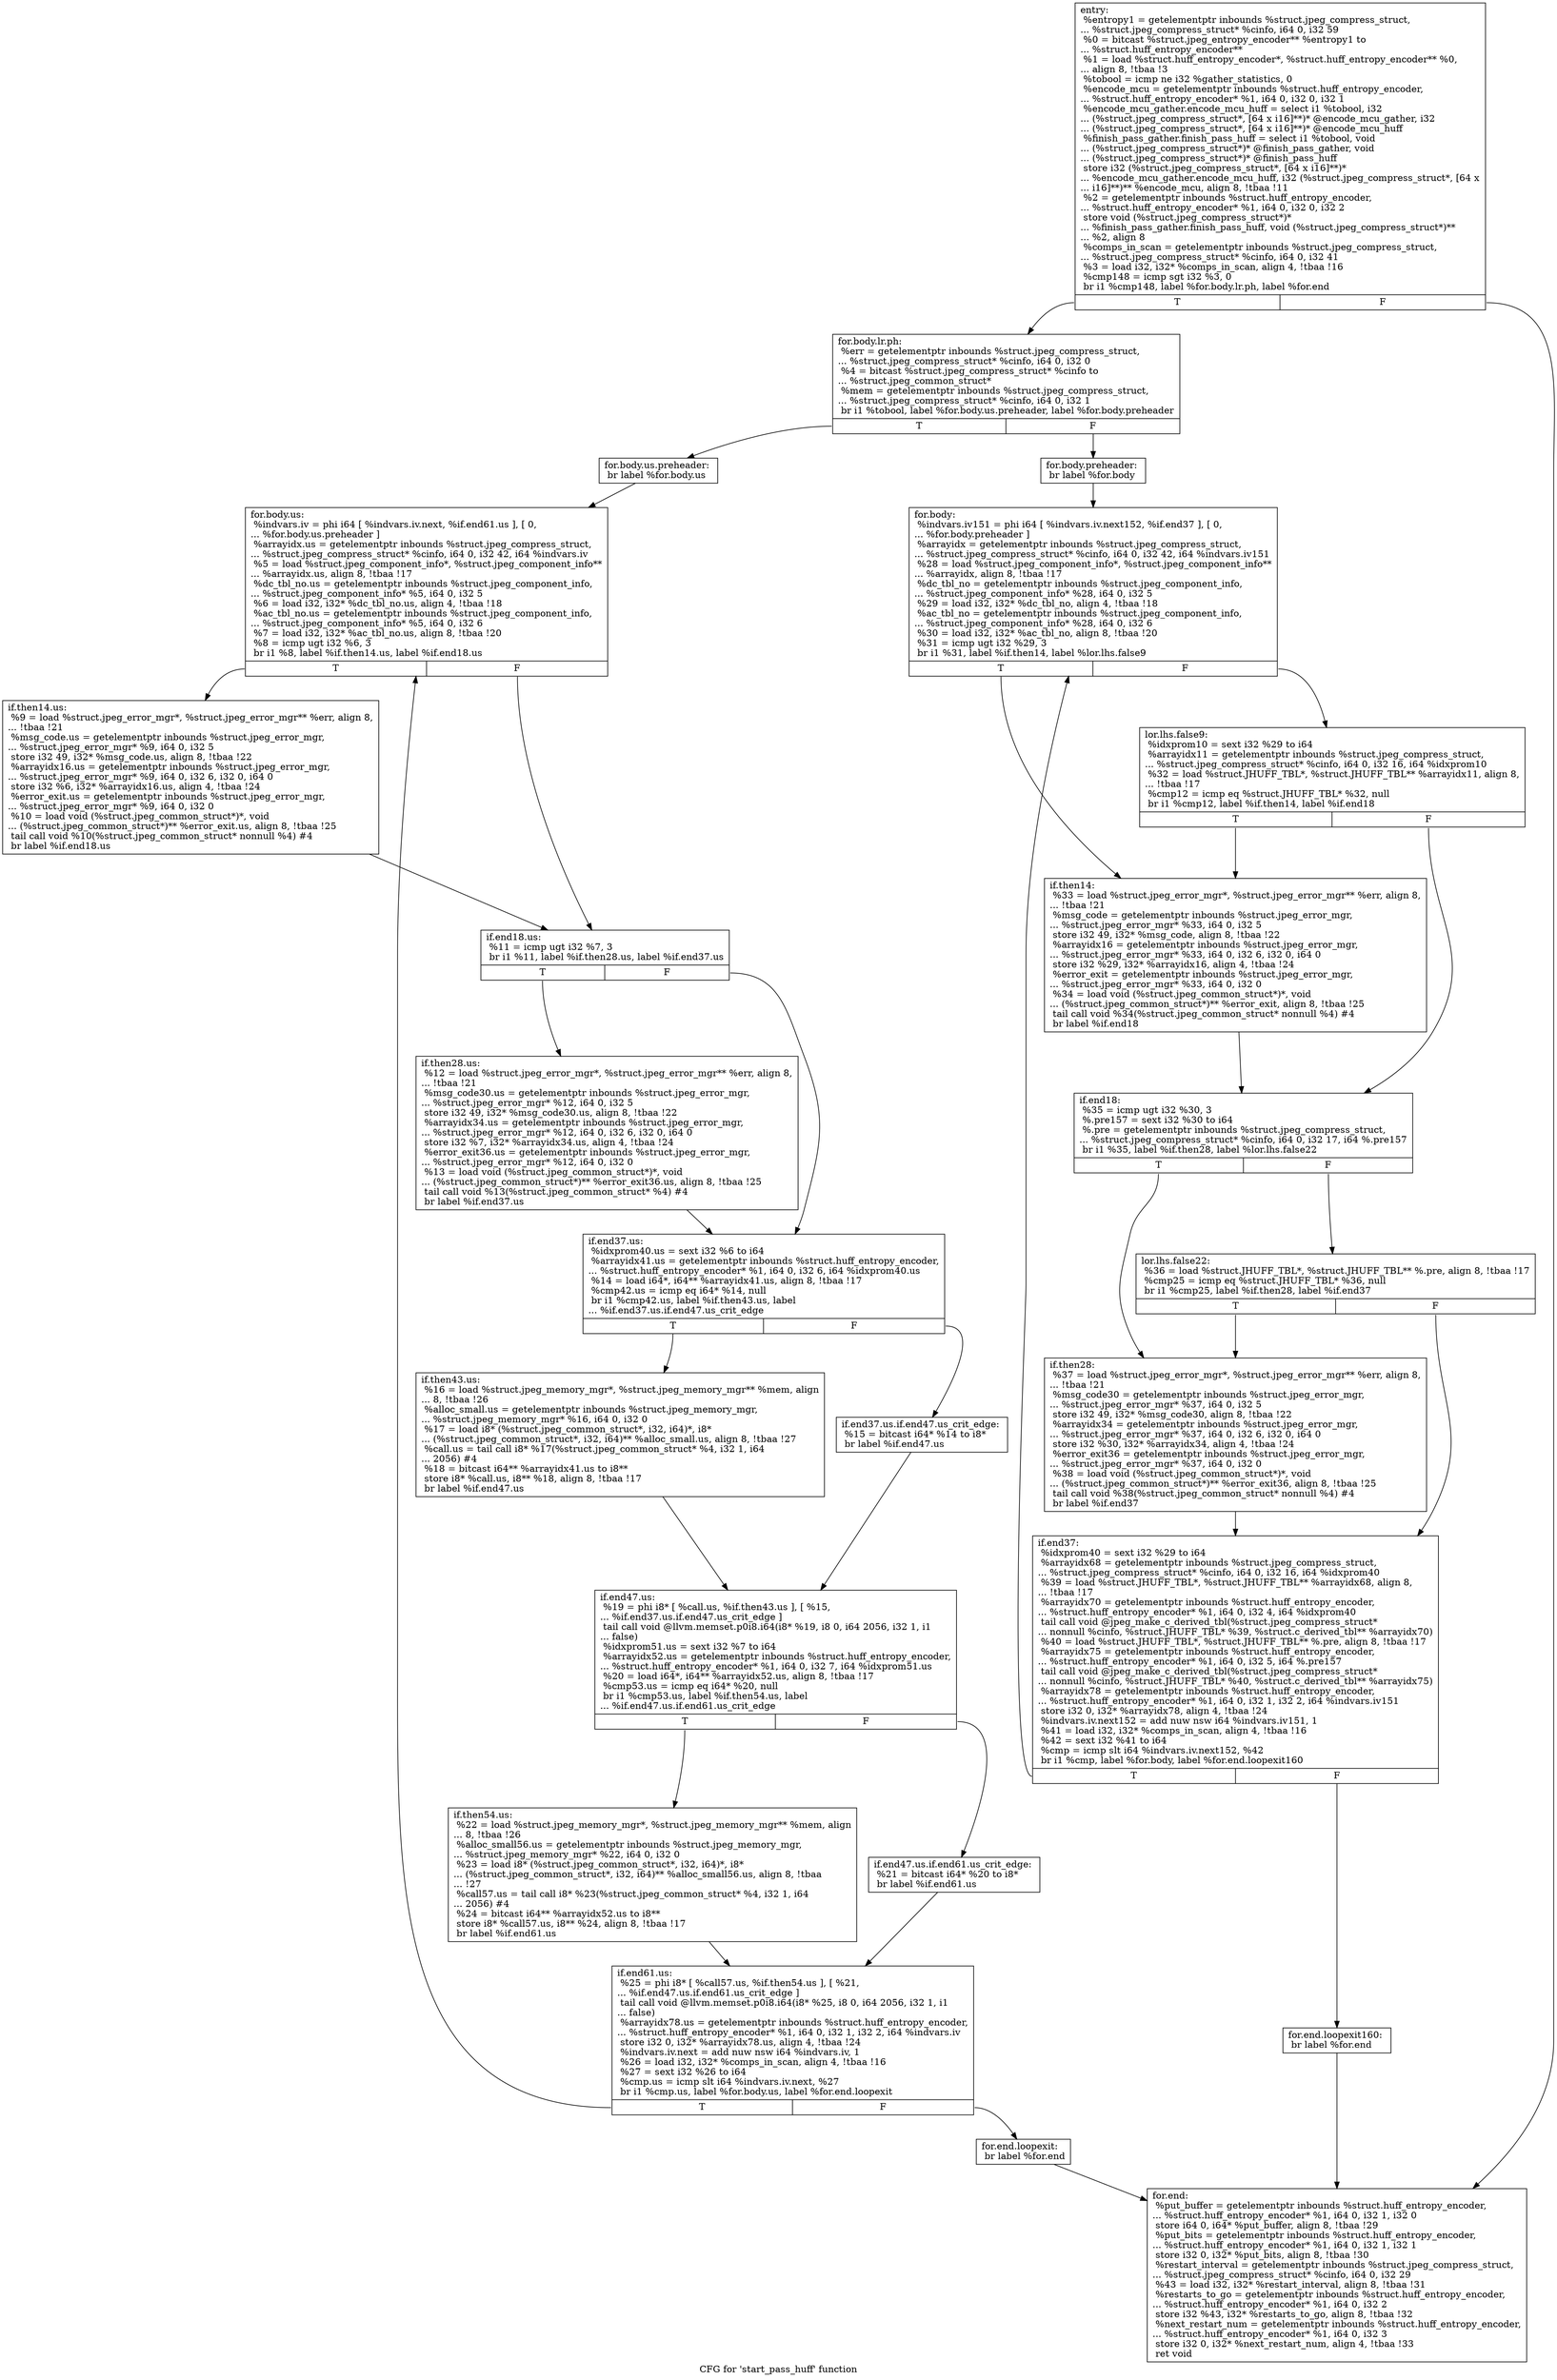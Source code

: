 digraph "CFG for 'start_pass_huff' function" {
	label="CFG for 'start_pass_huff' function";

	Node0x6405030 [shape=record,label="{entry:\l  %entropy1 = getelementptr inbounds %struct.jpeg_compress_struct,\l... %struct.jpeg_compress_struct* %cinfo, i64 0, i32 59\l  %0 = bitcast %struct.jpeg_entropy_encoder** %entropy1 to\l... %struct.huff_entropy_encoder**\l  %1 = load %struct.huff_entropy_encoder*, %struct.huff_entropy_encoder** %0,\l... align 8, !tbaa !3\l  %tobool = icmp ne i32 %gather_statistics, 0\l  %encode_mcu = getelementptr inbounds %struct.huff_entropy_encoder,\l... %struct.huff_entropy_encoder* %1, i64 0, i32 0, i32 1\l  %encode_mcu_gather.encode_mcu_huff = select i1 %tobool, i32\l... (%struct.jpeg_compress_struct*, [64 x i16]**)* @encode_mcu_gather, i32\l... (%struct.jpeg_compress_struct*, [64 x i16]**)* @encode_mcu_huff\l  %finish_pass_gather.finish_pass_huff = select i1 %tobool, void\l... (%struct.jpeg_compress_struct*)* @finish_pass_gather, void\l... (%struct.jpeg_compress_struct*)* @finish_pass_huff\l  store i32 (%struct.jpeg_compress_struct*, [64 x i16]**)*\l... %encode_mcu_gather.encode_mcu_huff, i32 (%struct.jpeg_compress_struct*, [64 x\l... i16]**)** %encode_mcu, align 8, !tbaa !11\l  %2 = getelementptr inbounds %struct.huff_entropy_encoder,\l... %struct.huff_entropy_encoder* %1, i64 0, i32 0, i32 2\l  store void (%struct.jpeg_compress_struct*)*\l... %finish_pass_gather.finish_pass_huff, void (%struct.jpeg_compress_struct*)**\l... %2, align 8\l  %comps_in_scan = getelementptr inbounds %struct.jpeg_compress_struct,\l... %struct.jpeg_compress_struct* %cinfo, i64 0, i32 41\l  %3 = load i32, i32* %comps_in_scan, align 4, !tbaa !16\l  %cmp148 = icmp sgt i32 %3, 0\l  br i1 %cmp148, label %for.body.lr.ph, label %for.end\l|{<s0>T|<s1>F}}"];
	Node0x6405030:s0 -> Node0x6408fa0;
	Node0x6405030:s1 -> Node0x6409080;
	Node0x6408fa0 [shape=record,label="{for.body.lr.ph:                                   \l  %err = getelementptr inbounds %struct.jpeg_compress_struct,\l... %struct.jpeg_compress_struct* %cinfo, i64 0, i32 0\l  %4 = bitcast %struct.jpeg_compress_struct* %cinfo to\l... %struct.jpeg_common_struct*\l  %mem = getelementptr inbounds %struct.jpeg_compress_struct,\l... %struct.jpeg_compress_struct* %cinfo, i64 0, i32 1\l  br i1 %tobool, label %for.body.us.preheader, label %for.body.preheader\l|{<s0>T|<s1>F}}"];
	Node0x6408fa0:s0 -> Node0x6409440;
	Node0x6408fa0:s1 -> Node0x6409520;
	Node0x6409520 [shape=record,label="{for.body.preheader:                               \l  br label %for.body\l}"];
	Node0x6409520 -> Node0x63ed9a0;
	Node0x6409440 [shape=record,label="{for.body.us.preheader:                            \l  br label %for.body.us\l}"];
	Node0x6409440 -> Node0x63eda80;
	Node0x63eda80 [shape=record,label="{for.body.us:                                      \l  %indvars.iv = phi i64 [ %indvars.iv.next, %if.end61.us ], [ 0,\l... %for.body.us.preheader ]\l  %arrayidx.us = getelementptr inbounds %struct.jpeg_compress_struct,\l... %struct.jpeg_compress_struct* %cinfo, i64 0, i32 42, i64 %indvars.iv\l  %5 = load %struct.jpeg_component_info*, %struct.jpeg_component_info**\l... %arrayidx.us, align 8, !tbaa !17\l  %dc_tbl_no.us = getelementptr inbounds %struct.jpeg_component_info,\l... %struct.jpeg_component_info* %5, i64 0, i32 5\l  %6 = load i32, i32* %dc_tbl_no.us, align 4, !tbaa !18\l  %ac_tbl_no.us = getelementptr inbounds %struct.jpeg_component_info,\l... %struct.jpeg_component_info* %5, i64 0, i32 6\l  %7 = load i32, i32* %ac_tbl_no.us, align 8, !tbaa !20\l  %8 = icmp ugt i32 %6, 3\l  br i1 %8, label %if.then14.us, label %if.end18.us\l|{<s0>T|<s1>F}}"];
	Node0x63eda80:s0 -> Node0x6408470;
	Node0x63eda80:s1 -> Node0x63daff0;
	Node0x6408470 [shape=record,label="{if.then14.us:                                     \l  %9 = load %struct.jpeg_error_mgr*, %struct.jpeg_error_mgr** %err, align 8,\l... !tbaa !21\l  %msg_code.us = getelementptr inbounds %struct.jpeg_error_mgr,\l... %struct.jpeg_error_mgr* %9, i64 0, i32 5\l  store i32 49, i32* %msg_code.us, align 8, !tbaa !22\l  %arrayidx16.us = getelementptr inbounds %struct.jpeg_error_mgr,\l... %struct.jpeg_error_mgr* %9, i64 0, i32 6, i32 0, i64 0\l  store i32 %6, i32* %arrayidx16.us, align 4, !tbaa !24\l  %error_exit.us = getelementptr inbounds %struct.jpeg_error_mgr,\l... %struct.jpeg_error_mgr* %9, i64 0, i32 0\l  %10 = load void (%struct.jpeg_common_struct*)*, void\l... (%struct.jpeg_common_struct*)** %error_exit.us, align 8, !tbaa !25\l  tail call void %10(%struct.jpeg_common_struct* nonnull %4) #4\l  br label %if.end18.us\l}"];
	Node0x6408470 -> Node0x63daff0;
	Node0x63daff0 [shape=record,label="{if.end18.us:                                      \l  %11 = icmp ugt i32 %7, 3\l  br i1 %11, label %if.then28.us, label %if.end37.us\l|{<s0>T|<s1>F}}"];
	Node0x63daff0:s0 -> Node0x640e430;
	Node0x63daff0:s1 -> Node0x640e4b0;
	Node0x640e430 [shape=record,label="{if.then28.us:                                     \l  %12 = load %struct.jpeg_error_mgr*, %struct.jpeg_error_mgr** %err, align 8,\l... !tbaa !21\l  %msg_code30.us = getelementptr inbounds %struct.jpeg_error_mgr,\l... %struct.jpeg_error_mgr* %12, i64 0, i32 5\l  store i32 49, i32* %msg_code30.us, align 8, !tbaa !22\l  %arrayidx34.us = getelementptr inbounds %struct.jpeg_error_mgr,\l... %struct.jpeg_error_mgr* %12, i64 0, i32 6, i32 0, i64 0\l  store i32 %7, i32* %arrayidx34.us, align 4, !tbaa !24\l  %error_exit36.us = getelementptr inbounds %struct.jpeg_error_mgr,\l... %struct.jpeg_error_mgr* %12, i64 0, i32 0\l  %13 = load void (%struct.jpeg_common_struct*)*, void\l... (%struct.jpeg_common_struct*)** %error_exit36.us, align 8, !tbaa !25\l  tail call void %13(%struct.jpeg_common_struct* %4) #4\l  br label %if.end37.us\l}"];
	Node0x640e430 -> Node0x640e4b0;
	Node0x640e4b0 [shape=record,label="{if.end37.us:                                      \l  %idxprom40.us = sext i32 %6 to i64\l  %arrayidx41.us = getelementptr inbounds %struct.huff_entropy_encoder,\l... %struct.huff_entropy_encoder* %1, i64 0, i32 6, i64 %idxprom40.us\l  %14 = load i64*, i64** %arrayidx41.us, align 8, !tbaa !17\l  %cmp42.us = icmp eq i64* %14, null\l  br i1 %cmp42.us, label %if.then43.us, label\l... %if.end37.us.if.end47.us_crit_edge\l|{<s0>T|<s1>F}}"];
	Node0x640e4b0:s0 -> Node0x640edb0;
	Node0x640e4b0:s1 -> Node0x640eec0;
	Node0x640eec0 [shape=record,label="{if.end37.us.if.end47.us_crit_edge:                \l  %15 = bitcast i64* %14 to i8*\l  br label %if.end47.us\l}"];
	Node0x640eec0 -> Node0x640f070;
	Node0x640edb0 [shape=record,label="{if.then43.us:                                     \l  %16 = load %struct.jpeg_memory_mgr*, %struct.jpeg_memory_mgr** %mem, align\l... 8, !tbaa !26\l  %alloc_small.us = getelementptr inbounds %struct.jpeg_memory_mgr,\l... %struct.jpeg_memory_mgr* %16, i64 0, i32 0\l  %17 = load i8* (%struct.jpeg_common_struct*, i32, i64)*, i8*\l... (%struct.jpeg_common_struct*, i32, i64)** %alloc_small.us, align 8, !tbaa !27\l  %call.us = tail call i8* %17(%struct.jpeg_common_struct* %4, i32 1, i64\l... 2056) #4\l  %18 = bitcast i64** %arrayidx41.us to i8**\l  store i8* %call.us, i8** %18, align 8, !tbaa !17\l  br label %if.end47.us\l}"];
	Node0x640edb0 -> Node0x640f070;
	Node0x640f070 [shape=record,label="{if.end47.us:                                      \l  %19 = phi i8* [ %call.us, %if.then43.us ], [ %15,\l... %if.end37.us.if.end47.us_crit_edge ]\l  tail call void @llvm.memset.p0i8.i64(i8* %19, i8 0, i64 2056, i32 1, i1\l... false)\l  %idxprom51.us = sext i32 %7 to i64\l  %arrayidx52.us = getelementptr inbounds %struct.huff_entropy_encoder,\l... %struct.huff_entropy_encoder* %1, i64 0, i32 7, i64 %idxprom51.us\l  %20 = load i64*, i64** %arrayidx52.us, align 8, !tbaa !17\l  %cmp53.us = icmp eq i64* %20, null\l  br i1 %cmp53.us, label %if.then54.us, label\l... %if.end47.us.if.end61.us_crit_edge\l|{<s0>T|<s1>F}}"];
	Node0x640f070:s0 -> Node0x640fa10;
	Node0x640f070:s1 -> Node0x640fb20;
	Node0x640fb20 [shape=record,label="{if.end47.us.if.end61.us_crit_edge:                \l  %21 = bitcast i64* %20 to i8*\l  br label %if.end61.us\l}"];
	Node0x640fb20 -> Node0x63edba0;
	Node0x640fa10 [shape=record,label="{if.then54.us:                                     \l  %22 = load %struct.jpeg_memory_mgr*, %struct.jpeg_memory_mgr** %mem, align\l... 8, !tbaa !26\l  %alloc_small56.us = getelementptr inbounds %struct.jpeg_memory_mgr,\l... %struct.jpeg_memory_mgr* %22, i64 0, i32 0\l  %23 = load i8* (%struct.jpeg_common_struct*, i32, i64)*, i8*\l... (%struct.jpeg_common_struct*, i32, i64)** %alloc_small56.us, align 8, !tbaa\l... !27\l  %call57.us = tail call i8* %23(%struct.jpeg_common_struct* %4, i32 1, i64\l... 2056) #4\l  %24 = bitcast i64** %arrayidx52.us to i8**\l  store i8* %call57.us, i8** %24, align 8, !tbaa !17\l  br label %if.end61.us\l}"];
	Node0x640fa10 -> Node0x63edba0;
	Node0x63edba0 [shape=record,label="{if.end61.us:                                      \l  %25 = phi i8* [ %call57.us, %if.then54.us ], [ %21,\l... %if.end47.us.if.end61.us_crit_edge ]\l  tail call void @llvm.memset.p0i8.i64(i8* %25, i8 0, i64 2056, i32 1, i1\l... false)\l  %arrayidx78.us = getelementptr inbounds %struct.huff_entropy_encoder,\l... %struct.huff_entropy_encoder* %1, i64 0, i32 1, i32 2, i64 %indvars.iv\l  store i32 0, i32* %arrayidx78.us, align 4, !tbaa !24\l  %indvars.iv.next = add nuw nsw i64 %indvars.iv, 1\l  %26 = load i32, i32* %comps_in_scan, align 4, !tbaa !16\l  %27 = sext i32 %26 to i64\l  %cmp.us = icmp slt i64 %indvars.iv.next, %27\l  br i1 %cmp.us, label %for.body.us, label %for.end.loopexit\l|{<s0>T|<s1>F}}"];
	Node0x63edba0:s0 -> Node0x63eda80;
	Node0x63edba0:s1 -> Node0x63db270;
	Node0x63ed9a0 [shape=record,label="{for.body:                                         \l  %indvars.iv151 = phi i64 [ %indvars.iv.next152, %if.end37 ], [ 0,\l... %for.body.preheader ]\l  %arrayidx = getelementptr inbounds %struct.jpeg_compress_struct,\l... %struct.jpeg_compress_struct* %cinfo, i64 0, i32 42, i64 %indvars.iv151\l  %28 = load %struct.jpeg_component_info*, %struct.jpeg_component_info**\l... %arrayidx, align 8, !tbaa !17\l  %dc_tbl_no = getelementptr inbounds %struct.jpeg_component_info,\l... %struct.jpeg_component_info* %28, i64 0, i32 5\l  %29 = load i32, i32* %dc_tbl_no, align 4, !tbaa !18\l  %ac_tbl_no = getelementptr inbounds %struct.jpeg_component_info,\l... %struct.jpeg_component_info* %28, i64 0, i32 6\l  %30 = load i32, i32* %ac_tbl_no, align 8, !tbaa !20\l  %31 = icmp ugt i32 %29, 3\l  br i1 %31, label %if.then14, label %lor.lhs.false9\l|{<s0>T|<s1>F}}"];
	Node0x63ed9a0:s0 -> Node0x6412200;
	Node0x63ed9a0:s1 -> Node0x64122e0;
	Node0x64122e0 [shape=record,label="{lor.lhs.false9:                                   \l  %idxprom10 = sext i32 %29 to i64\l  %arrayidx11 = getelementptr inbounds %struct.jpeg_compress_struct,\l... %struct.jpeg_compress_struct* %cinfo, i64 0, i32 16, i64 %idxprom10\l  %32 = load %struct.JHUFF_TBL*, %struct.JHUFF_TBL** %arrayidx11, align 8,\l... !tbaa !17\l  %cmp12 = icmp eq %struct.JHUFF_TBL* %32, null\l  br i1 %cmp12, label %if.then14, label %if.end18\l|{<s0>T|<s1>F}}"];
	Node0x64122e0:s0 -> Node0x6412200;
	Node0x64122e0:s1 -> Node0x64127e0;
	Node0x6412200 [shape=record,label="{if.then14:                                        \l  %33 = load %struct.jpeg_error_mgr*, %struct.jpeg_error_mgr** %err, align 8,\l... !tbaa !21\l  %msg_code = getelementptr inbounds %struct.jpeg_error_mgr,\l... %struct.jpeg_error_mgr* %33, i64 0, i32 5\l  store i32 49, i32* %msg_code, align 8, !tbaa !22\l  %arrayidx16 = getelementptr inbounds %struct.jpeg_error_mgr,\l... %struct.jpeg_error_mgr* %33, i64 0, i32 6, i32 0, i64 0\l  store i32 %29, i32* %arrayidx16, align 4, !tbaa !24\l  %error_exit = getelementptr inbounds %struct.jpeg_error_mgr,\l... %struct.jpeg_error_mgr* %33, i64 0, i32 0\l  %34 = load void (%struct.jpeg_common_struct*)*, void\l... (%struct.jpeg_common_struct*)** %error_exit, align 8, !tbaa !25\l  tail call void %34(%struct.jpeg_common_struct* nonnull %4) #4\l  br label %if.end18\l}"];
	Node0x6412200 -> Node0x64127e0;
	Node0x64127e0 [shape=record,label="{if.end18:                                         \l  %35 = icmp ugt i32 %30, 3\l  %.pre157 = sext i32 %30 to i64\l  %.pre = getelementptr inbounds %struct.jpeg_compress_struct,\l... %struct.jpeg_compress_struct* %cinfo, i64 0, i32 17, i64 %.pre157\l  br i1 %35, label %if.then28, label %lor.lhs.false22\l|{<s0>T|<s1>F}}"];
	Node0x64127e0:s0 -> Node0x6413040;
	Node0x64127e0:s1 -> Node0x6413120;
	Node0x6413120 [shape=record,label="{lor.lhs.false22:                                  \l  %36 = load %struct.JHUFF_TBL*, %struct.JHUFF_TBL** %.pre, align 8, !tbaa !17\l  %cmp25 = icmp eq %struct.JHUFF_TBL* %36, null\l  br i1 %cmp25, label %if.then28, label %if.end37\l|{<s0>T|<s1>F}}"];
	Node0x6413120:s0 -> Node0x6413040;
	Node0x6413120:s1 -> Node0x6411020;
	Node0x6413040 [shape=record,label="{if.then28:                                        \l  %37 = load %struct.jpeg_error_mgr*, %struct.jpeg_error_mgr** %err, align 8,\l... !tbaa !21\l  %msg_code30 = getelementptr inbounds %struct.jpeg_error_mgr,\l... %struct.jpeg_error_mgr* %37, i64 0, i32 5\l  store i32 49, i32* %msg_code30, align 8, !tbaa !22\l  %arrayidx34 = getelementptr inbounds %struct.jpeg_error_mgr,\l... %struct.jpeg_error_mgr* %37, i64 0, i32 6, i32 0, i64 0\l  store i32 %30, i32* %arrayidx34, align 4, !tbaa !24\l  %error_exit36 = getelementptr inbounds %struct.jpeg_error_mgr,\l... %struct.jpeg_error_mgr* %37, i64 0, i32 0\l  %38 = load void (%struct.jpeg_common_struct*)*, void\l... (%struct.jpeg_common_struct*)** %error_exit36, align 8, !tbaa !25\l  tail call void %38(%struct.jpeg_common_struct* nonnull %4) #4\l  br label %if.end37\l}"];
	Node0x6413040 -> Node0x6411020;
	Node0x6411020 [shape=record,label="{if.end37:                                         \l  %idxprom40 = sext i32 %29 to i64\l  %arrayidx68 = getelementptr inbounds %struct.jpeg_compress_struct,\l... %struct.jpeg_compress_struct* %cinfo, i64 0, i32 16, i64 %idxprom40\l  %39 = load %struct.JHUFF_TBL*, %struct.JHUFF_TBL** %arrayidx68, align 8,\l... !tbaa !17\l  %arrayidx70 = getelementptr inbounds %struct.huff_entropy_encoder,\l... %struct.huff_entropy_encoder* %1, i64 0, i32 4, i64 %idxprom40\l  tail call void @jpeg_make_c_derived_tbl(%struct.jpeg_compress_struct*\l... nonnull %cinfo, %struct.JHUFF_TBL* %39, %struct.c_derived_tbl** %arrayidx70)\l  %40 = load %struct.JHUFF_TBL*, %struct.JHUFF_TBL** %.pre, align 8, !tbaa !17\l  %arrayidx75 = getelementptr inbounds %struct.huff_entropy_encoder,\l... %struct.huff_entropy_encoder* %1, i64 0, i32 5, i64 %.pre157\l  tail call void @jpeg_make_c_derived_tbl(%struct.jpeg_compress_struct*\l... nonnull %cinfo, %struct.JHUFF_TBL* %40, %struct.c_derived_tbl** %arrayidx75)\l  %arrayidx78 = getelementptr inbounds %struct.huff_entropy_encoder,\l... %struct.huff_entropy_encoder* %1, i64 0, i32 1, i32 2, i64 %indvars.iv151\l  store i32 0, i32* %arrayidx78, align 4, !tbaa !24\l  %indvars.iv.next152 = add nuw nsw i64 %indvars.iv151, 1\l  %41 = load i32, i32* %comps_in_scan, align 4, !tbaa !16\l  %42 = sext i32 %41 to i64\l  %cmp = icmp slt i64 %indvars.iv.next152, %42\l  br i1 %cmp, label %for.body, label %for.end.loopexit160\l|{<s0>T|<s1>F}}"];
	Node0x6411020:s0 -> Node0x63ed9a0;
	Node0x6411020:s1 -> Node0x64142b0;
	Node0x63db270 [shape=record,label="{for.end.loopexit:                                 \l  br label %for.end\l}"];
	Node0x63db270 -> Node0x6409080;
	Node0x64142b0 [shape=record,label="{for.end.loopexit160:                              \l  br label %for.end\l}"];
	Node0x64142b0 -> Node0x6409080;
	Node0x6409080 [shape=record,label="{for.end:                                          \l  %put_buffer = getelementptr inbounds %struct.huff_entropy_encoder,\l... %struct.huff_entropy_encoder* %1, i64 0, i32 1, i32 0\l  store i64 0, i64* %put_buffer, align 8, !tbaa !29\l  %put_bits = getelementptr inbounds %struct.huff_entropy_encoder,\l... %struct.huff_entropy_encoder* %1, i64 0, i32 1, i32 1\l  store i32 0, i32* %put_bits, align 8, !tbaa !30\l  %restart_interval = getelementptr inbounds %struct.jpeg_compress_struct,\l... %struct.jpeg_compress_struct* %cinfo, i64 0, i32 29\l  %43 = load i32, i32* %restart_interval, align 8, !tbaa !31\l  %restarts_to_go = getelementptr inbounds %struct.huff_entropy_encoder,\l... %struct.huff_entropy_encoder* %1, i64 0, i32 2\l  store i32 %43, i32* %restarts_to_go, align 8, !tbaa !32\l  %next_restart_num = getelementptr inbounds %struct.huff_entropy_encoder,\l... %struct.huff_entropy_encoder* %1, i64 0, i32 3\l  store i32 0, i32* %next_restart_num, align 4, !tbaa !33\l  ret void\l}"];
}
